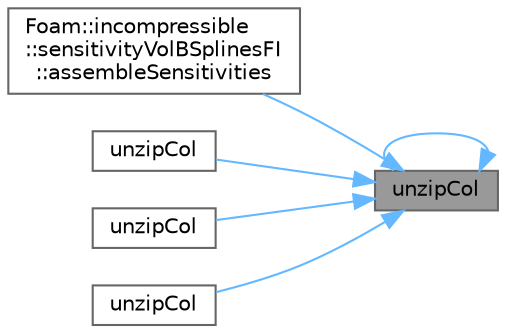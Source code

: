 digraph "unzipCol"
{
 // LATEX_PDF_SIZE
  bgcolor="transparent";
  edge [fontname=Helvetica,fontsize=10,labelfontname=Helvetica,labelfontsize=10];
  node [fontname=Helvetica,fontsize=10,shape=box,height=0.2,width=0.4];
  rankdir="RL";
  Node1 [id="Node000001",label="unzipCol",height=0.2,width=0.4,color="gray40", fillcolor="grey60", style="filled", fontcolor="black",tooltip=" "];
  Node1 -> Node2 [id="edge1_Node000001_Node000002",dir="back",color="steelblue1",style="solid",tooltip=" "];
  Node2 [id="Node000002",label="Foam::incompressible\l::sensitivityVolBSplinesFI\l::assembleSensitivities",height=0.2,width=0.4,color="grey40", fillcolor="white", style="filled",URL="$classFoam_1_1incompressible_1_1sensitivityVolBSplinesFI.html#a4d9bf7ba00f9f69f454e7d7c42b11b4c",tooltip=" "];
  Node1 -> Node1 [id="edge2_Node000001_Node000001",dir="back",color="steelblue1",style="solid",tooltip=" "];
  Node1 -> Node3 [id="edge3_Node000001_Node000003",dir="back",color="steelblue1",style="solid",tooltip=" "];
  Node3 [id="Node000003",label="unzipCol",height=0.2,width=0.4,color="grey40", fillcolor="white", style="filled",URL="$namespaceFoam.html#a5509637c168902f5014241f26a3a46b3",tooltip=" "];
  Node1 -> Node4 [id="edge4_Node000001_Node000004",dir="back",color="steelblue1",style="solid",tooltip=" "];
  Node4 [id="Node000004",label="unzipCol",height=0.2,width=0.4,color="grey40", fillcolor="white", style="filled",URL="$namespaceFoam.html#a90a5160d0edaacbc6205e9bb2b034487",tooltip=" "];
  Node1 -> Node5 [id="edge5_Node000001_Node000005",dir="back",color="steelblue1",style="solid",tooltip=" "];
  Node5 [id="Node000005",label="unzipCol",height=0.2,width=0.4,color="grey40", fillcolor="white", style="filled",URL="$namespaceFoam.html#adc2f05c3cb136032bf44e78325b62b01",tooltip=" "];
}
